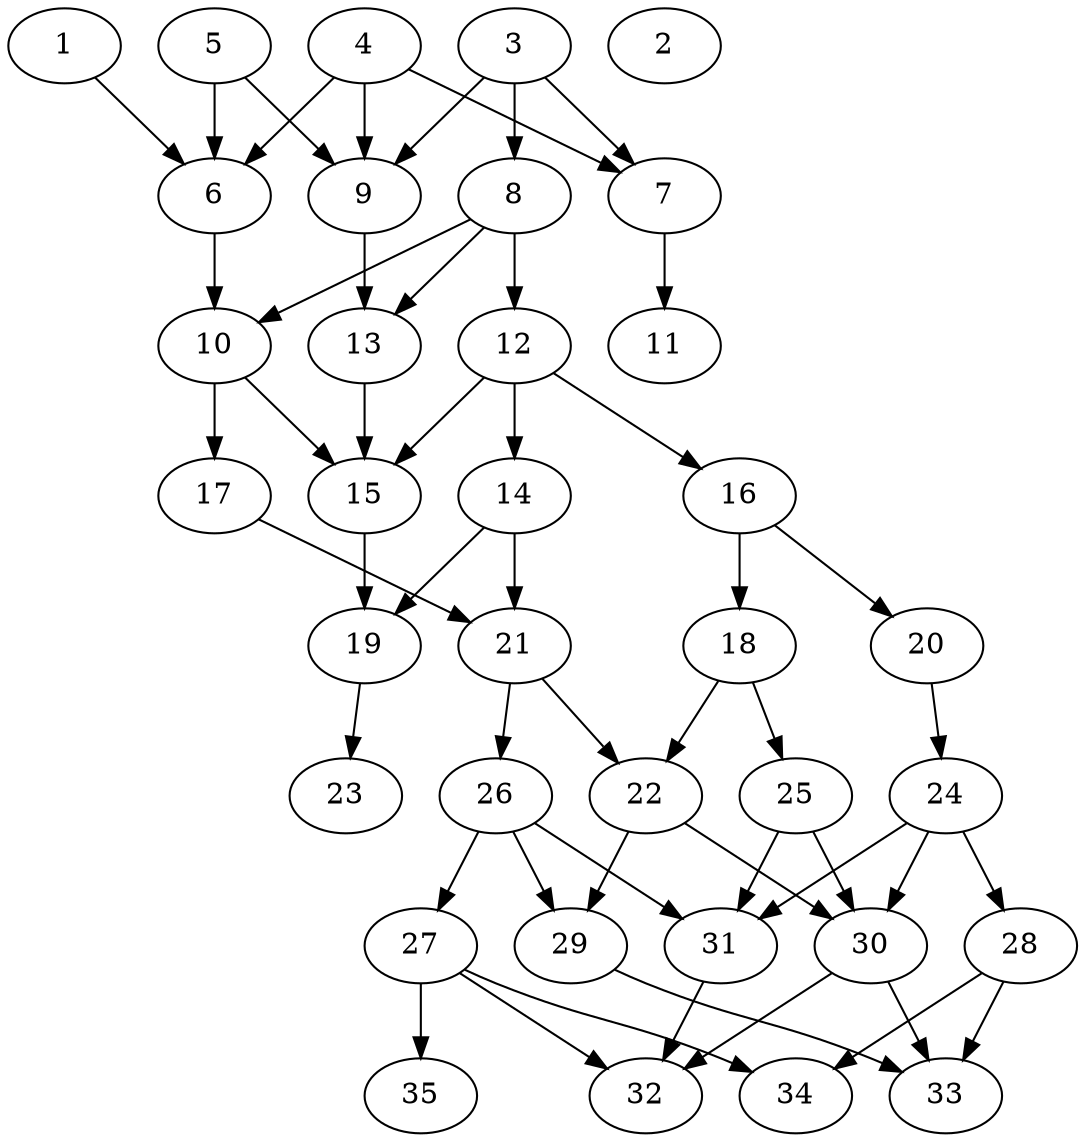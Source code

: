 // DAG automatically generated by daggen at Thu Oct  3 14:05:37 2019
// ./daggen --dot -n 35 --ccr 0.4 --fat 0.5 --regular 0.9 --density 0.6 --mindata 5242880 --maxdata 52428800 
digraph G {
  1 [size="130734080", alpha="0.06", expect_size="52293632"] 
  1 -> 6 [size ="52293632"]
  2 [size="96888320", alpha="0.03", expect_size="38755328"] 
  3 [size="37299200", alpha="0.15", expect_size="14919680"] 
  3 -> 7 [size ="14919680"]
  3 -> 8 [size ="14919680"]
  3 -> 9 [size ="14919680"]
  4 [size="54008320", alpha="0.06", expect_size="21603328"] 
  4 -> 6 [size ="21603328"]
  4 -> 7 [size ="21603328"]
  4 -> 9 [size ="21603328"]
  5 [size="120926720", alpha="0.07", expect_size="48370688"] 
  5 -> 6 [size ="48370688"]
  5 -> 9 [size ="48370688"]
  6 [size="91064320", alpha="0.04", expect_size="36425728"] 
  6 -> 10 [size ="36425728"]
  7 [size="122037760", alpha="0.00", expect_size="48815104"] 
  7 -> 11 [size ="48815104"]
  8 [size="104491520", alpha="0.13", expect_size="41796608"] 
  8 -> 10 [size ="41796608"]
  8 -> 12 [size ="41796608"]
  8 -> 13 [size ="41796608"]
  9 [size="25963520", alpha="0.02", expect_size="10385408"] 
  9 -> 13 [size ="10385408"]
  10 [size="43704320", alpha="0.16", expect_size="17481728"] 
  10 -> 15 [size ="17481728"]
  10 -> 17 [size ="17481728"]
  11 [size="95605760", alpha="0.08", expect_size="38242304"] 
  12 [size="15828480", alpha="0.09", expect_size="6331392"] 
  12 -> 14 [size ="6331392"]
  12 -> 15 [size ="6331392"]
  12 -> 16 [size ="6331392"]
  13 [size="35540480", alpha="0.01", expect_size="14216192"] 
  13 -> 15 [size ="14216192"]
  14 [size="126254080", alpha="0.05", expect_size="50501632"] 
  14 -> 19 [size ="50501632"]
  14 -> 21 [size ="50501632"]
  15 [size="42800640", alpha="0.08", expect_size="17120256"] 
  15 -> 19 [size ="17120256"]
  16 [size="86008320", alpha="0.08", expect_size="34403328"] 
  16 -> 18 [size ="34403328"]
  16 -> 20 [size ="34403328"]
  17 [size="107281920", alpha="0.08", expect_size="42912768"] 
  17 -> 21 [size ="42912768"]
  18 [size="109683200", alpha="0.18", expect_size="43873280"] 
  18 -> 22 [size ="43873280"]
  18 -> 25 [size ="43873280"]
  19 [size="66944000", alpha="0.08", expect_size="26777600"] 
  19 -> 23 [size ="26777600"]
  20 [size="75952640", alpha="0.18", expect_size="30381056"] 
  20 -> 24 [size ="30381056"]
  21 [size="54691840", alpha="0.08", expect_size="21876736"] 
  21 -> 22 [size ="21876736"]
  21 -> 26 [size ="21876736"]
  22 [size="100462080", alpha="0.12", expect_size="40184832"] 
  22 -> 29 [size ="40184832"]
  22 -> 30 [size ="40184832"]
  23 [size="37959680", alpha="0.20", expect_size="15183872"] 
  24 [size="45501440", alpha="0.15", expect_size="18200576"] 
  24 -> 28 [size ="18200576"]
  24 -> 30 [size ="18200576"]
  24 -> 31 [size ="18200576"]
  25 [size="74452480", alpha="0.08", expect_size="29780992"] 
  25 -> 30 [size ="29780992"]
  25 -> 31 [size ="29780992"]
  26 [size="121169920", alpha="0.14", expect_size="48467968"] 
  26 -> 27 [size ="48467968"]
  26 -> 29 [size ="48467968"]
  26 -> 31 [size ="48467968"]
  27 [size="50498560", alpha="0.19", expect_size="20199424"] 
  27 -> 32 [size ="20199424"]
  27 -> 34 [size ="20199424"]
  27 -> 35 [size ="20199424"]
  28 [size="98193920", alpha="0.19", expect_size="39277568"] 
  28 -> 33 [size ="39277568"]
  28 -> 34 [size ="39277568"]
  29 [size="85795840", alpha="0.02", expect_size="34318336"] 
  29 -> 33 [size ="34318336"]
  30 [size="16775680", alpha="0.10", expect_size="6710272"] 
  30 -> 32 [size ="6710272"]
  30 -> 33 [size ="6710272"]
  31 [size="123153920", alpha="0.11", expect_size="49261568"] 
  31 -> 32 [size ="49261568"]
  32 [size="50695680", alpha="0.14", expect_size="20278272"] 
  33 [size="119116800", alpha="0.20", expect_size="47646720"] 
  34 [size="116679680", alpha="0.05", expect_size="46671872"] 
  35 [size="84288000", alpha="0.15", expect_size="33715200"] 
}
